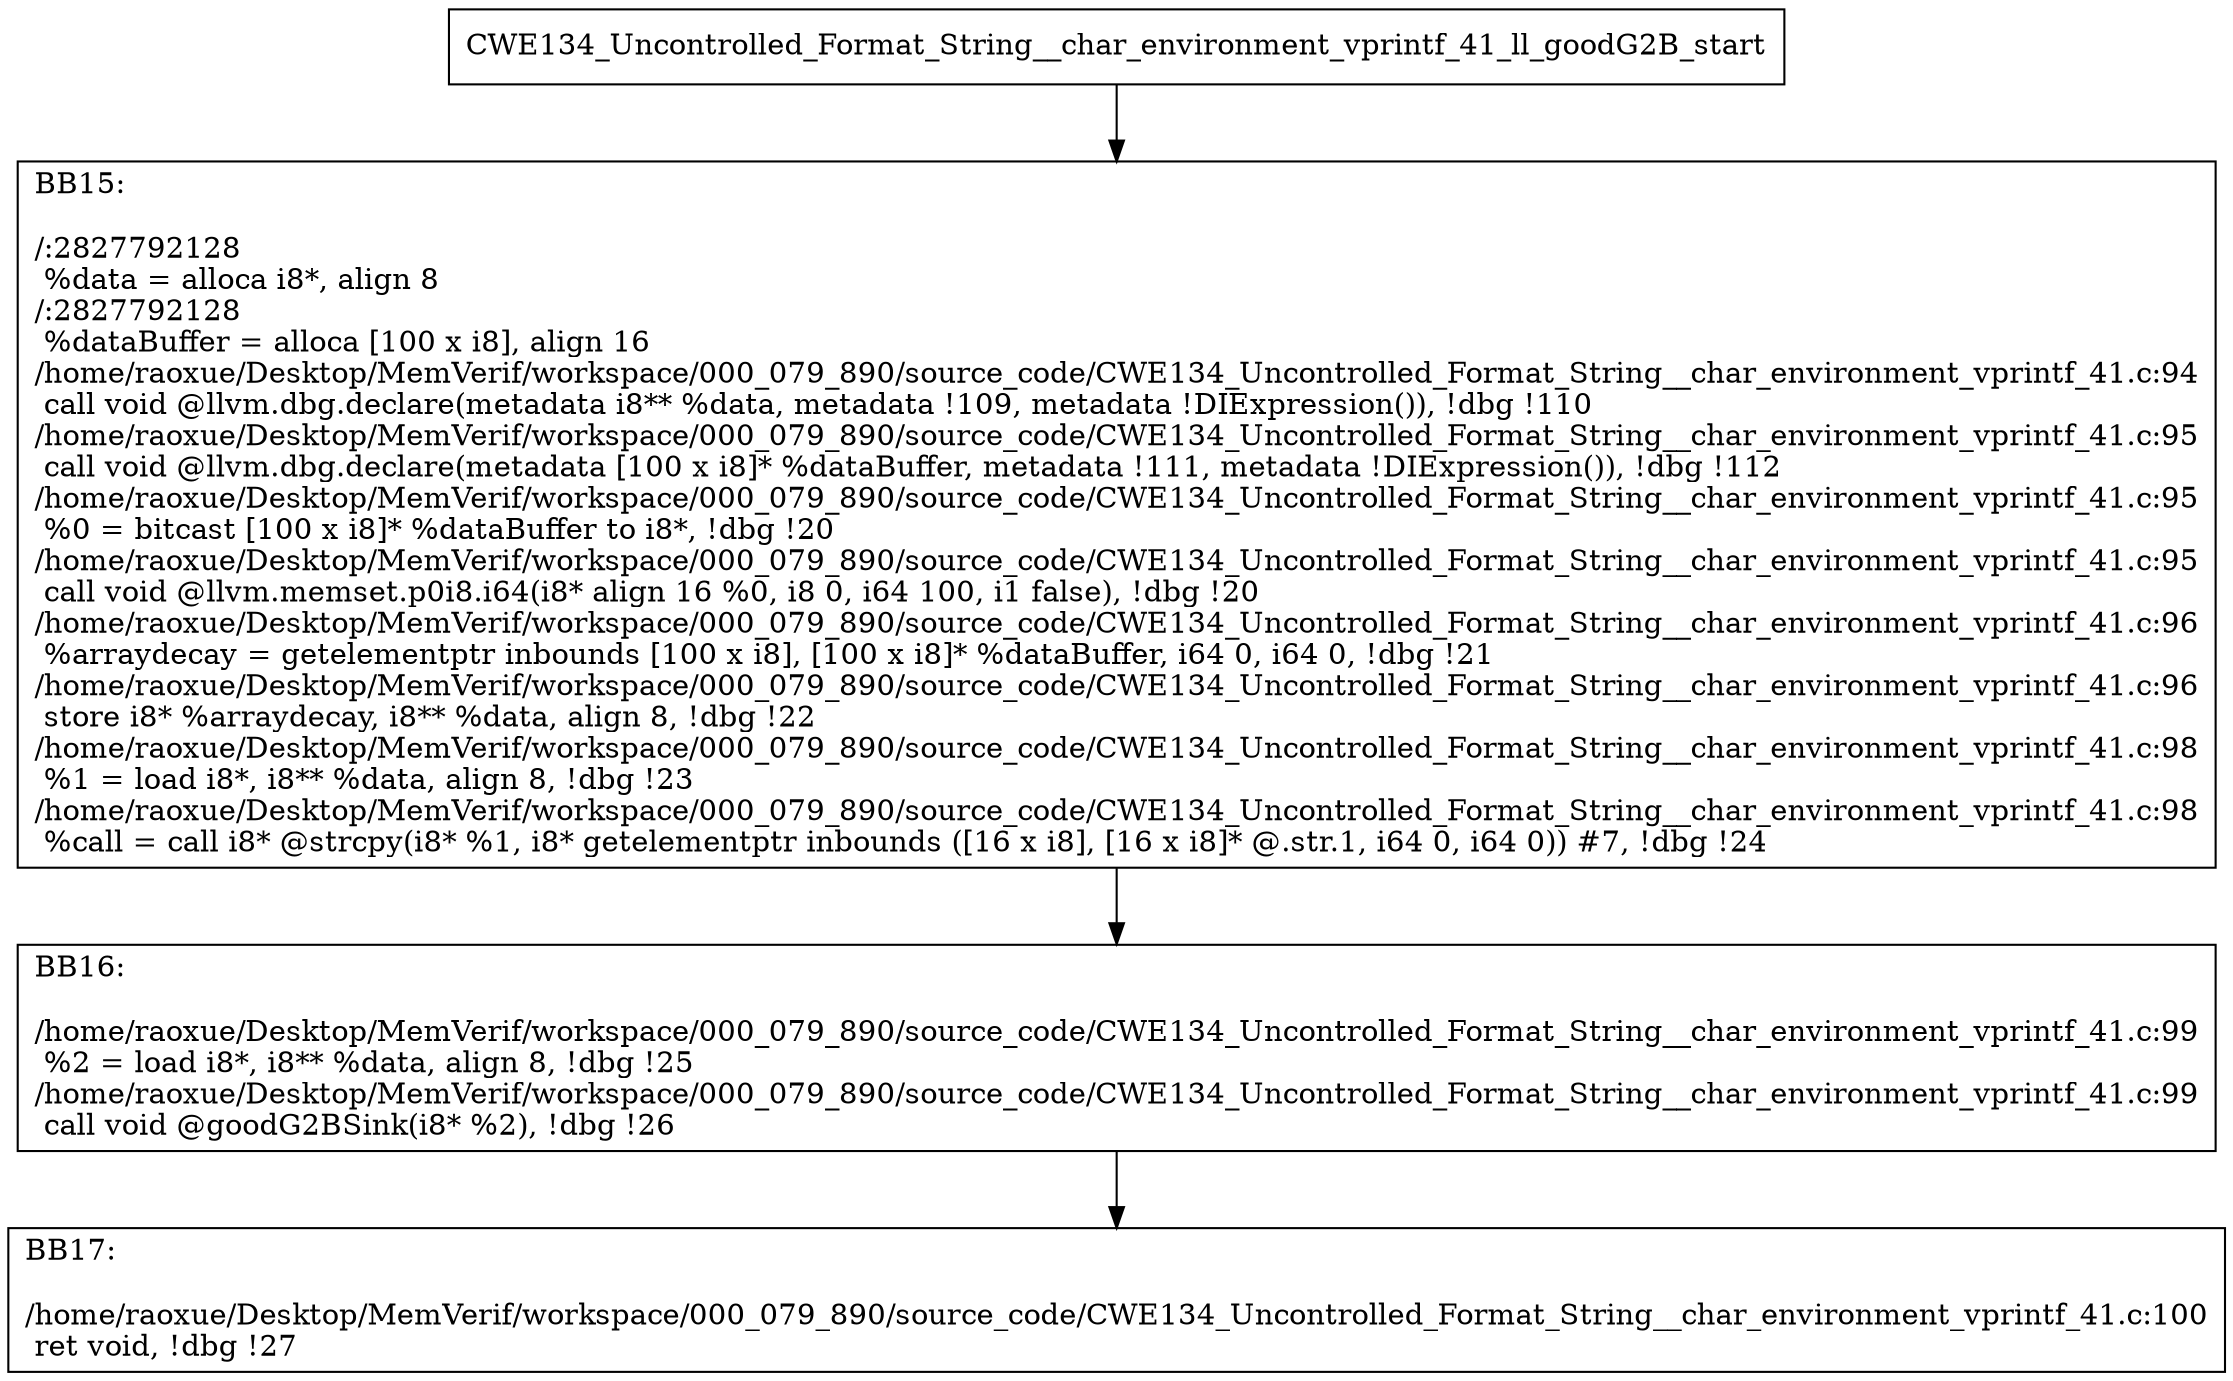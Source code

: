digraph "CFG for'CWE134_Uncontrolled_Format_String__char_environment_vprintf_41_ll_goodG2B' function" {
	BBCWE134_Uncontrolled_Format_String__char_environment_vprintf_41_ll_goodG2B_start[shape=record,label="{CWE134_Uncontrolled_Format_String__char_environment_vprintf_41_ll_goodG2B_start}"];
	BBCWE134_Uncontrolled_Format_String__char_environment_vprintf_41_ll_goodG2B_start-> CWE134_Uncontrolled_Format_String__char_environment_vprintf_41_ll_goodG2BBB15;
	CWE134_Uncontrolled_Format_String__char_environment_vprintf_41_ll_goodG2BBB15 [shape=record, label="{BB15:\l\l/:2827792128\l
  %data = alloca i8*, align 8\l
/:2827792128\l
  %dataBuffer = alloca [100 x i8], align 16\l
/home/raoxue/Desktop/MemVerif/workspace/000_079_890/source_code/CWE134_Uncontrolled_Format_String__char_environment_vprintf_41.c:94\l
  call void @llvm.dbg.declare(metadata i8** %data, metadata !109, metadata !DIExpression()), !dbg !110\l
/home/raoxue/Desktop/MemVerif/workspace/000_079_890/source_code/CWE134_Uncontrolled_Format_String__char_environment_vprintf_41.c:95\l
  call void @llvm.dbg.declare(metadata [100 x i8]* %dataBuffer, metadata !111, metadata !DIExpression()), !dbg !112\l
/home/raoxue/Desktop/MemVerif/workspace/000_079_890/source_code/CWE134_Uncontrolled_Format_String__char_environment_vprintf_41.c:95\l
  %0 = bitcast [100 x i8]* %dataBuffer to i8*, !dbg !20\l
/home/raoxue/Desktop/MemVerif/workspace/000_079_890/source_code/CWE134_Uncontrolled_Format_String__char_environment_vprintf_41.c:95\l
  call void @llvm.memset.p0i8.i64(i8* align 16 %0, i8 0, i64 100, i1 false), !dbg !20\l
/home/raoxue/Desktop/MemVerif/workspace/000_079_890/source_code/CWE134_Uncontrolled_Format_String__char_environment_vprintf_41.c:96\l
  %arraydecay = getelementptr inbounds [100 x i8], [100 x i8]* %dataBuffer, i64 0, i64 0, !dbg !21\l
/home/raoxue/Desktop/MemVerif/workspace/000_079_890/source_code/CWE134_Uncontrolled_Format_String__char_environment_vprintf_41.c:96\l
  store i8* %arraydecay, i8** %data, align 8, !dbg !22\l
/home/raoxue/Desktop/MemVerif/workspace/000_079_890/source_code/CWE134_Uncontrolled_Format_String__char_environment_vprintf_41.c:98\l
  %1 = load i8*, i8** %data, align 8, !dbg !23\l
/home/raoxue/Desktop/MemVerif/workspace/000_079_890/source_code/CWE134_Uncontrolled_Format_String__char_environment_vprintf_41.c:98\l
  %call = call i8* @strcpy(i8* %1, i8* getelementptr inbounds ([16 x i8], [16 x i8]* @.str.1, i64 0, i64 0)) #7, !dbg !24\l
}"];
	CWE134_Uncontrolled_Format_String__char_environment_vprintf_41_ll_goodG2BBB15-> CWE134_Uncontrolled_Format_String__char_environment_vprintf_41_ll_goodG2BBB16;
	CWE134_Uncontrolled_Format_String__char_environment_vprintf_41_ll_goodG2BBB16 [shape=record, label="{BB16:\l\l/home/raoxue/Desktop/MemVerif/workspace/000_079_890/source_code/CWE134_Uncontrolled_Format_String__char_environment_vprintf_41.c:99\l
  %2 = load i8*, i8** %data, align 8, !dbg !25\l
/home/raoxue/Desktop/MemVerif/workspace/000_079_890/source_code/CWE134_Uncontrolled_Format_String__char_environment_vprintf_41.c:99\l
  call void @goodG2BSink(i8* %2), !dbg !26\l
}"];
	CWE134_Uncontrolled_Format_String__char_environment_vprintf_41_ll_goodG2BBB16-> CWE134_Uncontrolled_Format_String__char_environment_vprintf_41_ll_goodG2BBB17;
	CWE134_Uncontrolled_Format_String__char_environment_vprintf_41_ll_goodG2BBB17 [shape=record, label="{BB17:\l\l/home/raoxue/Desktop/MemVerif/workspace/000_079_890/source_code/CWE134_Uncontrolled_Format_String__char_environment_vprintf_41.c:100\l
  ret void, !dbg !27\l
}"];
}
